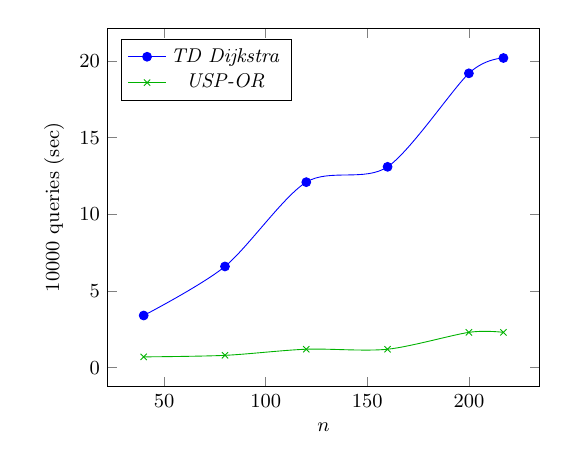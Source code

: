 \tikzstyle{textstyle}=[font=\fontsize{9}{9}\selectfont]
\begin{tikzpicture}[textstyle, scale=0.8]
    \begin{axis}[
        xlabel={$n$},
        ylabel={$10000$ queries (sec)},
		legend pos=north west
        ]
        
    \addplot[smooth,mark=*,color=blue] plot coordinates {
		(40,3.4)
		(80,6.6)
		(120,12.1)
		(160,13.1)
		(200,19.2)
		(217,20.2)
    };
    \addlegendentry{\textit{TD Dijkstra}}
    
    \addplot[smooth,mark=x,color=green!70!black] plot coordinates {
		(40,0.7)
		(80,0.8)
		(120,1.2)
		(160,1.2)
		(200,2.3)
		(217,2.3)
    };
    \addlegendentry{\textit{USP-OR}}
    
    \end{axis}
\end{tikzpicture}
